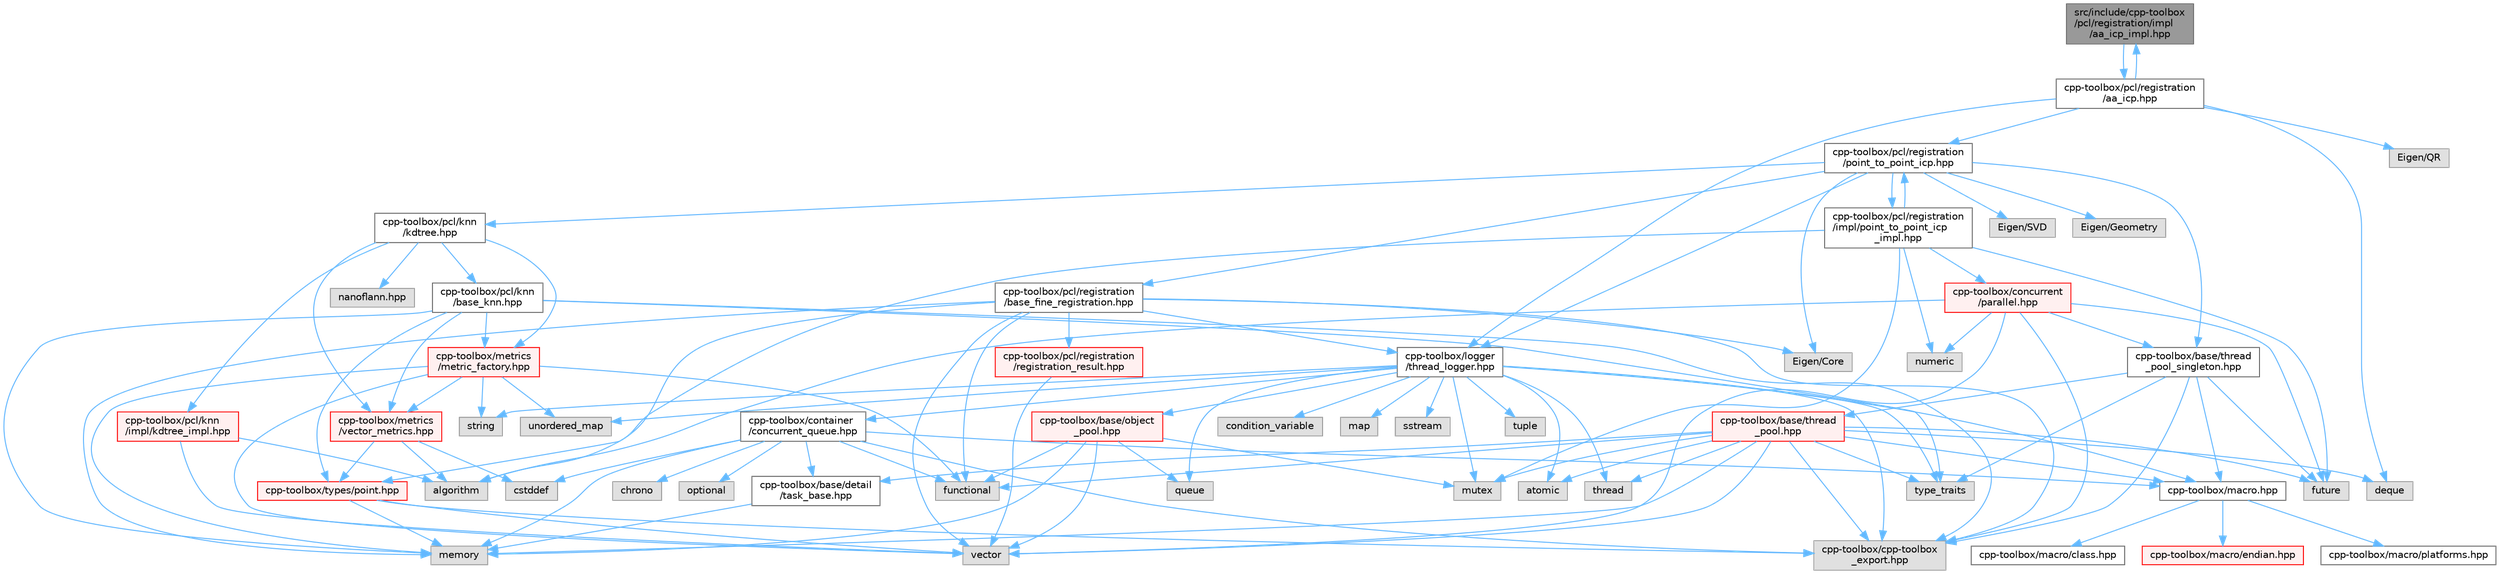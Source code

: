 digraph "src/include/cpp-toolbox/pcl/registration/impl/aa_icp_impl.hpp"
{
 // LATEX_PDF_SIZE
  bgcolor="transparent";
  edge [fontname=Helvetica,fontsize=10,labelfontname=Helvetica,labelfontsize=10];
  node [fontname=Helvetica,fontsize=10,shape=box,height=0.2,width=0.4];
  Node1 [id="Node000001",label="src/include/cpp-toolbox\l/pcl/registration/impl\l/aa_icp_impl.hpp",height=0.2,width=0.4,color="gray40", fillcolor="grey60", style="filled", fontcolor="black",tooltip=" "];
  Node1 -> Node2 [id="edge1_Node000001_Node000002",color="steelblue1",style="solid",tooltip=" "];
  Node2 [id="Node000002",label="cpp-toolbox/pcl/registration\l/aa_icp.hpp",height=0.2,width=0.4,color="grey40", fillcolor="white", style="filled",URL="$aa__icp_8hpp.html",tooltip=" "];
  Node2 -> Node3 [id="edge2_Node000002_Node000003",color="steelblue1",style="solid",tooltip=" "];
  Node3 [id="Node000003",label="cpp-toolbox/pcl/registration\l/point_to_point_icp.hpp",height=0.2,width=0.4,color="grey40", fillcolor="white", style="filled",URL="$point__to__point__icp_8hpp.html",tooltip=" "];
  Node3 -> Node4 [id="edge3_Node000003_Node000004",color="steelblue1",style="solid",tooltip=" "];
  Node4 [id="Node000004",label="cpp-toolbox/pcl/registration\l/base_fine_registration.hpp",height=0.2,width=0.4,color="grey40", fillcolor="white", style="filled",URL="$base__fine__registration_8hpp.html",tooltip=" "];
  Node4 -> Node5 [id="edge4_Node000004_Node000005",color="steelblue1",style="solid",tooltip=" "];
  Node5 [id="Node000005",label="functional",height=0.2,width=0.4,color="grey60", fillcolor="#E0E0E0", style="filled",tooltip=" "];
  Node4 -> Node6 [id="edge5_Node000004_Node000006",color="steelblue1",style="solid",tooltip=" "];
  Node6 [id="Node000006",label="memory",height=0.2,width=0.4,color="grey60", fillcolor="#E0E0E0", style="filled",tooltip=" "];
  Node4 -> Node7 [id="edge6_Node000004_Node000007",color="steelblue1",style="solid",tooltip=" "];
  Node7 [id="Node000007",label="vector",height=0.2,width=0.4,color="grey60", fillcolor="#E0E0E0", style="filled",tooltip=" "];
  Node4 -> Node8 [id="edge7_Node000004_Node000008",color="steelblue1",style="solid",tooltip=" "];
  Node8 [id="Node000008",label="cpp-toolbox/cpp-toolbox\l_export.hpp",height=0.2,width=0.4,color="grey60", fillcolor="#E0E0E0", style="filled",tooltip=" "];
  Node4 -> Node9 [id="edge8_Node000004_Node000009",color="steelblue1",style="solid",tooltip=" "];
  Node9 [id="Node000009",label="cpp-toolbox/logger\l/thread_logger.hpp",height=0.2,width=0.4,color="grey40", fillcolor="white", style="filled",URL="$thread__logger_8hpp.html",tooltip=" "];
  Node9 -> Node10 [id="edge9_Node000009_Node000010",color="steelblue1",style="solid",tooltip=" "];
  Node10 [id="Node000010",label="atomic",height=0.2,width=0.4,color="grey60", fillcolor="#E0E0E0", style="filled",tooltip=" "];
  Node9 -> Node11 [id="edge10_Node000009_Node000011",color="steelblue1",style="solid",tooltip=" "];
  Node11 [id="Node000011",label="condition_variable",height=0.2,width=0.4,color="grey60", fillcolor="#E0E0E0", style="filled",tooltip=" "];
  Node9 -> Node12 [id="edge11_Node000009_Node000012",color="steelblue1",style="solid",tooltip=" "];
  Node12 [id="Node000012",label="map",height=0.2,width=0.4,color="grey60", fillcolor="#E0E0E0", style="filled",tooltip=" "];
  Node9 -> Node13 [id="edge12_Node000009_Node000013",color="steelblue1",style="solid",tooltip=" "];
  Node13 [id="Node000013",label="mutex",height=0.2,width=0.4,color="grey60", fillcolor="#E0E0E0", style="filled",tooltip=" "];
  Node9 -> Node14 [id="edge13_Node000009_Node000014",color="steelblue1",style="solid",tooltip=" "];
  Node14 [id="Node000014",label="queue",height=0.2,width=0.4,color="grey60", fillcolor="#E0E0E0", style="filled",tooltip=" "];
  Node9 -> Node15 [id="edge14_Node000009_Node000015",color="steelblue1",style="solid",tooltip=" "];
  Node15 [id="Node000015",label="sstream",height=0.2,width=0.4,color="grey60", fillcolor="#E0E0E0", style="filled",tooltip=" "];
  Node9 -> Node16 [id="edge15_Node000009_Node000016",color="steelblue1",style="solid",tooltip=" "];
  Node16 [id="Node000016",label="string",height=0.2,width=0.4,color="grey60", fillcolor="#E0E0E0", style="filled",tooltip=" "];
  Node9 -> Node17 [id="edge16_Node000009_Node000017",color="steelblue1",style="solid",tooltip=" "];
  Node17 [id="Node000017",label="thread",height=0.2,width=0.4,color="grey60", fillcolor="#E0E0E0", style="filled",tooltip=" "];
  Node9 -> Node18 [id="edge17_Node000009_Node000018",color="steelblue1",style="solid",tooltip=" "];
  Node18 [id="Node000018",label="tuple",height=0.2,width=0.4,color="grey60", fillcolor="#E0E0E0", style="filled",tooltip=" "];
  Node9 -> Node19 [id="edge18_Node000009_Node000019",color="steelblue1",style="solid",tooltip=" "];
  Node19 [id="Node000019",label="type_traits",height=0.2,width=0.4,color="grey60", fillcolor="#E0E0E0", style="filled",tooltip=" "];
  Node9 -> Node20 [id="edge19_Node000009_Node000020",color="steelblue1",style="solid",tooltip=" "];
  Node20 [id="Node000020",label="unordered_map",height=0.2,width=0.4,color="grey60", fillcolor="#E0E0E0", style="filled",tooltip=" "];
  Node9 -> Node8 [id="edge20_Node000009_Node000008",color="steelblue1",style="solid",tooltip=" "];
  Node9 -> Node21 [id="edge21_Node000009_Node000021",color="steelblue1",style="solid",tooltip=" "];
  Node21 [id="Node000021",label="cpp-toolbox/macro.hpp",height=0.2,width=0.4,color="grey40", fillcolor="white", style="filled",URL="$macro_8hpp.html",tooltip="通用的编译器、平台、架构检测和实用宏定义 / Common macros for compiler, platform, architecture detection and utility macro..."];
  Node21 -> Node22 [id="edge22_Node000021_Node000022",color="steelblue1",style="solid",tooltip=" "];
  Node22 [id="Node000022",label="cpp-toolbox/macro/class.hpp",height=0.2,width=0.4,color="grey40", fillcolor="white", style="filled",URL="$class_8hpp.html",tooltip=" "];
  Node21 -> Node23 [id="edge23_Node000021_Node000023",color="steelblue1",style="solid",tooltip=" "];
  Node23 [id="Node000023",label="cpp-toolbox/macro/endian.hpp",height=0.2,width=0.4,color="red", fillcolor="#FFF0F0", style="filled",URL="$endian_8hpp.html",tooltip=" "];
  Node21 -> Node25 [id="edge24_Node000021_Node000025",color="steelblue1",style="solid",tooltip=" "];
  Node25 [id="Node000025",label="cpp-toolbox/macro/platforms.hpp",height=0.2,width=0.4,color="grey40", fillcolor="white", style="filled",URL="$platforms_8hpp.html",tooltip=" "];
  Node9 -> Node26 [id="edge25_Node000009_Node000026",color="steelblue1",style="solid",tooltip=" "];
  Node26 [id="Node000026",label="cpp-toolbox/container\l/concurrent_queue.hpp",height=0.2,width=0.4,color="grey40", fillcolor="white", style="filled",URL="$concurrent__queue_8hpp.html",tooltip=" "];
  Node26 -> Node27 [id="edge26_Node000026_Node000027",color="steelblue1",style="solid",tooltip=" "];
  Node27 [id="Node000027",label="chrono",height=0.2,width=0.4,color="grey60", fillcolor="#E0E0E0", style="filled",tooltip=" "];
  Node26 -> Node28 [id="edge27_Node000026_Node000028",color="steelblue1",style="solid",tooltip=" "];
  Node28 [id="Node000028",label="cstddef",height=0.2,width=0.4,color="grey60", fillcolor="#E0E0E0", style="filled",tooltip=" "];
  Node26 -> Node5 [id="edge28_Node000026_Node000005",color="steelblue1",style="solid",tooltip=" "];
  Node26 -> Node6 [id="edge29_Node000026_Node000006",color="steelblue1",style="solid",tooltip=" "];
  Node26 -> Node29 [id="edge30_Node000026_Node000029",color="steelblue1",style="solid",tooltip=" "];
  Node29 [id="Node000029",label="optional",height=0.2,width=0.4,color="grey60", fillcolor="#E0E0E0", style="filled",tooltip=" "];
  Node26 -> Node30 [id="edge31_Node000026_Node000030",color="steelblue1",style="solid",tooltip=" "];
  Node30 [id="Node000030",label="cpp-toolbox/base/detail\l/task_base.hpp",height=0.2,width=0.4,color="grey40", fillcolor="white", style="filled",URL="$task__base_8hpp.html",tooltip=" "];
  Node30 -> Node6 [id="edge32_Node000030_Node000006",color="steelblue1",style="solid",tooltip=" "];
  Node26 -> Node8 [id="edge33_Node000026_Node000008",color="steelblue1",style="solid",tooltip=" "];
  Node26 -> Node21 [id="edge34_Node000026_Node000021",color="steelblue1",style="solid",tooltip=" "];
  Node9 -> Node31 [id="edge35_Node000009_Node000031",color="steelblue1",style="solid",tooltip=" "];
  Node31 [id="Node000031",label="cpp-toolbox/base/object\l_pool.hpp",height=0.2,width=0.4,color="red", fillcolor="#FFF0F0", style="filled",URL="$object__pool_8hpp.html",tooltip=" "];
  Node31 -> Node5 [id="edge36_Node000031_Node000005",color="steelblue1",style="solid",tooltip=" "];
  Node31 -> Node6 [id="edge37_Node000031_Node000006",color="steelblue1",style="solid",tooltip=" "];
  Node31 -> Node13 [id="edge38_Node000031_Node000013",color="steelblue1",style="solid",tooltip=" "];
  Node31 -> Node14 [id="edge39_Node000031_Node000014",color="steelblue1",style="solid",tooltip=" "];
  Node31 -> Node7 [id="edge40_Node000031_Node000007",color="steelblue1",style="solid",tooltip=" "];
  Node4 -> Node33 [id="edge41_Node000004_Node000033",color="steelblue1",style="solid",tooltip=" "];
  Node33 [id="Node000033",label="cpp-toolbox/pcl/registration\l/registration_result.hpp",height=0.2,width=0.4,color="red", fillcolor="#FFF0F0", style="filled",URL="$registration__result_8hpp.html",tooltip=" "];
  Node33 -> Node7 [id="edge42_Node000033_Node000007",color="steelblue1",style="solid",tooltip=" "];
  Node4 -> Node35 [id="edge43_Node000004_Node000035",color="steelblue1",style="solid",tooltip=" "];
  Node35 [id="Node000035",label="cpp-toolbox/types/point.hpp",height=0.2,width=0.4,color="red", fillcolor="#FFF0F0", style="filled",URL="$point_8hpp.html",tooltip=" "];
  Node35 -> Node6 [id="edge44_Node000035_Node000006",color="steelblue1",style="solid",tooltip=" "];
  Node35 -> Node7 [id="edge45_Node000035_Node000007",color="steelblue1",style="solid",tooltip=" "];
  Node35 -> Node8 [id="edge46_Node000035_Node000008",color="steelblue1",style="solid",tooltip=" "];
  Node4 -> Node46 [id="edge47_Node000004_Node000046",color="steelblue1",style="solid",tooltip=" "];
  Node46 [id="Node000046",label="Eigen/Core",height=0.2,width=0.4,color="grey60", fillcolor="#E0E0E0", style="filled",tooltip=" "];
  Node3 -> Node47 [id="edge48_Node000003_Node000047",color="steelblue1",style="solid",tooltip=" "];
  Node47 [id="Node000047",label="cpp-toolbox/pcl/knn\l/kdtree.hpp",height=0.2,width=0.4,color="grey40", fillcolor="white", style="filled",URL="$kdtree_8hpp.html",tooltip=" "];
  Node47 -> Node48 [id="edge49_Node000047_Node000048",color="steelblue1",style="solid",tooltip=" "];
  Node48 [id="Node000048",label="cpp-toolbox/pcl/knn\l/base_knn.hpp",height=0.2,width=0.4,color="grey40", fillcolor="white", style="filled",URL="$base__knn_8hpp.html",tooltip=" "];
  Node48 -> Node6 [id="edge50_Node000048_Node000006",color="steelblue1",style="solid",tooltip=" "];
  Node48 -> Node19 [id="edge51_Node000048_Node000019",color="steelblue1",style="solid",tooltip=" "];
  Node48 -> Node8 [id="edge52_Node000048_Node000008",color="steelblue1",style="solid",tooltip=" "];
  Node48 -> Node35 [id="edge53_Node000048_Node000035",color="steelblue1",style="solid",tooltip=" "];
  Node48 -> Node49 [id="edge54_Node000048_Node000049",color="steelblue1",style="solid",tooltip=" "];
  Node49 [id="Node000049",label="cpp-toolbox/metrics\l/vector_metrics.hpp",height=0.2,width=0.4,color="red", fillcolor="#FFF0F0", style="filled",URL="$vector__metrics_8hpp.html",tooltip=" "];
  Node49 -> Node50 [id="edge55_Node000049_Node000050",color="steelblue1",style="solid",tooltip=" "];
  Node50 [id="Node000050",label="algorithm",height=0.2,width=0.4,color="grey60", fillcolor="#E0E0E0", style="filled",tooltip=" "];
  Node49 -> Node28 [id="edge56_Node000049_Node000028",color="steelblue1",style="solid",tooltip=" "];
  Node49 -> Node35 [id="edge57_Node000049_Node000035",color="steelblue1",style="solid",tooltip=" "];
  Node48 -> Node54 [id="edge58_Node000048_Node000054",color="steelblue1",style="solid",tooltip=" "];
  Node54 [id="Node000054",label="cpp-toolbox/metrics\l/metric_factory.hpp",height=0.2,width=0.4,color="red", fillcolor="#FFF0F0", style="filled",URL="$metric__factory_8hpp.html",tooltip=" "];
  Node54 -> Node6 [id="edge59_Node000054_Node000006",color="steelblue1",style="solid",tooltip=" "];
  Node54 -> Node16 [id="edge60_Node000054_Node000016",color="steelblue1",style="solid",tooltip=" "];
  Node54 -> Node20 [id="edge61_Node000054_Node000020",color="steelblue1",style="solid",tooltip=" "];
  Node54 -> Node5 [id="edge62_Node000054_Node000005",color="steelblue1",style="solid",tooltip=" "];
  Node54 -> Node7 [id="edge63_Node000054_Node000007",color="steelblue1",style="solid",tooltip=" "];
  Node54 -> Node49 [id="edge64_Node000054_Node000049",color="steelblue1",style="solid",tooltip=" "];
  Node47 -> Node54 [id="edge65_Node000047_Node000054",color="steelblue1",style="solid",tooltip=" "];
  Node47 -> Node49 [id="edge66_Node000047_Node000049",color="steelblue1",style="solid",tooltip=" "];
  Node47 -> Node60 [id="edge67_Node000047_Node000060",color="steelblue1",style="solid",tooltip=" "];
  Node60 [id="Node000060",label="nanoflann.hpp",height=0.2,width=0.4,color="grey60", fillcolor="#E0E0E0", style="filled",tooltip=" "];
  Node47 -> Node61 [id="edge68_Node000047_Node000061",color="steelblue1",style="solid",tooltip=" "];
  Node61 [id="Node000061",label="cpp-toolbox/pcl/knn\l/impl/kdtree_impl.hpp",height=0.2,width=0.4,color="red", fillcolor="#FFF0F0", style="filled",URL="$kdtree__impl_8hpp.html",tooltip=" "];
  Node61 -> Node50 [id="edge69_Node000061_Node000050",color="steelblue1",style="solid",tooltip=" "];
  Node61 -> Node7 [id="edge70_Node000061_Node000007",color="steelblue1",style="solid",tooltip=" "];
  Node3 -> Node65 [id="edge71_Node000003_Node000065",color="steelblue1",style="solid",tooltip=" "];
  Node65 [id="Node000065",label="cpp-toolbox/base/thread\l_pool_singleton.hpp",height=0.2,width=0.4,color="grey40", fillcolor="white", style="filled",URL="$thread__pool__singleton_8hpp.html",tooltip=" "];
  Node65 -> Node66 [id="edge72_Node000065_Node000066",color="steelblue1",style="solid",tooltip=" "];
  Node66 [id="Node000066",label="future",height=0.2,width=0.4,color="grey60", fillcolor="#E0E0E0", style="filled",tooltip=" "];
  Node65 -> Node19 [id="edge73_Node000065_Node000019",color="steelblue1",style="solid",tooltip=" "];
  Node65 -> Node8 [id="edge74_Node000065_Node000008",color="steelblue1",style="solid",tooltip=" "];
  Node65 -> Node21 [id="edge75_Node000065_Node000021",color="steelblue1",style="solid",tooltip=" "];
  Node65 -> Node67 [id="edge76_Node000065_Node000067",color="steelblue1",style="solid",tooltip=" "];
  Node67 [id="Node000067",label="cpp-toolbox/base/thread\l_pool.hpp",height=0.2,width=0.4,color="red", fillcolor="#FFF0F0", style="filled",URL="$thread__pool_8hpp.html",tooltip=" "];
  Node67 -> Node10 [id="edge77_Node000067_Node000010",color="steelblue1",style="solid",tooltip=" "];
  Node67 -> Node68 [id="edge78_Node000067_Node000068",color="steelblue1",style="solid",tooltip=" "];
  Node68 [id="Node000068",label="deque",height=0.2,width=0.4,color="grey60", fillcolor="#E0E0E0", style="filled",tooltip=" "];
  Node67 -> Node5 [id="edge79_Node000067_Node000005",color="steelblue1",style="solid",tooltip=" "];
  Node67 -> Node66 [id="edge80_Node000067_Node000066",color="steelblue1",style="solid",tooltip=" "];
  Node67 -> Node6 [id="edge81_Node000067_Node000006",color="steelblue1",style="solid",tooltip=" "];
  Node67 -> Node13 [id="edge82_Node000067_Node000013",color="steelblue1",style="solid",tooltip=" "];
  Node67 -> Node17 [id="edge83_Node000067_Node000017",color="steelblue1",style="solid",tooltip=" "];
  Node67 -> Node19 [id="edge84_Node000067_Node000019",color="steelblue1",style="solid",tooltip=" "];
  Node67 -> Node7 [id="edge85_Node000067_Node000007",color="steelblue1",style="solid",tooltip=" "];
  Node67 -> Node30 [id="edge86_Node000067_Node000030",color="steelblue1",style="solid",tooltip=" "];
  Node67 -> Node8 [id="edge87_Node000067_Node000008",color="steelblue1",style="solid",tooltip=" "];
  Node67 -> Node21 [id="edge88_Node000067_Node000021",color="steelblue1",style="solid",tooltip=" "];
  Node3 -> Node9 [id="edge89_Node000003_Node000009",color="steelblue1",style="solid",tooltip=" "];
  Node3 -> Node46 [id="edge90_Node000003_Node000046",color="steelblue1",style="solid",tooltip=" "];
  Node3 -> Node70 [id="edge91_Node000003_Node000070",color="steelblue1",style="solid",tooltip=" "];
  Node70 [id="Node000070",label="Eigen/SVD",height=0.2,width=0.4,color="grey60", fillcolor="#E0E0E0", style="filled",tooltip=" "];
  Node3 -> Node71 [id="edge92_Node000003_Node000071",color="steelblue1",style="solid",tooltip=" "];
  Node71 [id="Node000071",label="Eigen/Geometry",height=0.2,width=0.4,color="grey60", fillcolor="#E0E0E0", style="filled",tooltip=" "];
  Node3 -> Node72 [id="edge93_Node000003_Node000072",color="steelblue1",style="solid",tooltip=" "];
  Node72 [id="Node000072",label="cpp-toolbox/pcl/registration\l/impl/point_to_point_icp\l_impl.hpp",height=0.2,width=0.4,color="grey40", fillcolor="white", style="filled",URL="$point__to__point__icp__impl_8hpp.html",tooltip=" "];
  Node72 -> Node3 [id="edge94_Node000072_Node000003",color="steelblue1",style="solid",tooltip=" "];
  Node72 -> Node73 [id="edge95_Node000072_Node000073",color="steelblue1",style="solid",tooltip=" "];
  Node73 [id="Node000073",label="cpp-toolbox/concurrent\l/parallel.hpp",height=0.2,width=0.4,color="red", fillcolor="#FFF0F0", style="filled",URL="$parallel_8hpp.html",tooltip=" "];
  Node73 -> Node50 [id="edge96_Node000073_Node000050",color="steelblue1",style="solid",tooltip=" "];
  Node73 -> Node66 [id="edge97_Node000073_Node000066",color="steelblue1",style="solid",tooltip=" "];
  Node73 -> Node57 [id="edge98_Node000073_Node000057",color="steelblue1",style="solid",tooltip=" "];
  Node57 [id="Node000057",label="numeric",height=0.2,width=0.4,color="grey60", fillcolor="#E0E0E0", style="filled",tooltip=" "];
  Node73 -> Node7 [id="edge99_Node000073_Node000007",color="steelblue1",style="solid",tooltip=" "];
  Node73 -> Node8 [id="edge100_Node000073_Node000008",color="steelblue1",style="solid",tooltip=" "];
  Node73 -> Node65 [id="edge101_Node000073_Node000065",color="steelblue1",style="solid",tooltip=" "];
  Node72 -> Node50 [id="edge102_Node000072_Node000050",color="steelblue1",style="solid",tooltip=" "];
  Node72 -> Node57 [id="edge103_Node000072_Node000057",color="steelblue1",style="solid",tooltip=" "];
  Node72 -> Node66 [id="edge104_Node000072_Node000066",color="steelblue1",style="solid",tooltip=" "];
  Node72 -> Node13 [id="edge105_Node000072_Node000013",color="steelblue1",style="solid",tooltip=" "];
  Node2 -> Node9 [id="edge106_Node000002_Node000009",color="steelblue1",style="solid",tooltip=" "];
  Node2 -> Node68 [id="edge107_Node000002_Node000068",color="steelblue1",style="solid",tooltip=" "];
  Node2 -> Node75 [id="edge108_Node000002_Node000075",color="steelblue1",style="solid",tooltip=" "];
  Node75 [id="Node000075",label="Eigen/QR",height=0.2,width=0.4,color="grey60", fillcolor="#E0E0E0", style="filled",tooltip=" "];
  Node2 -> Node1 [id="edge109_Node000002_Node000001",color="steelblue1",style="solid",tooltip=" "];
}
